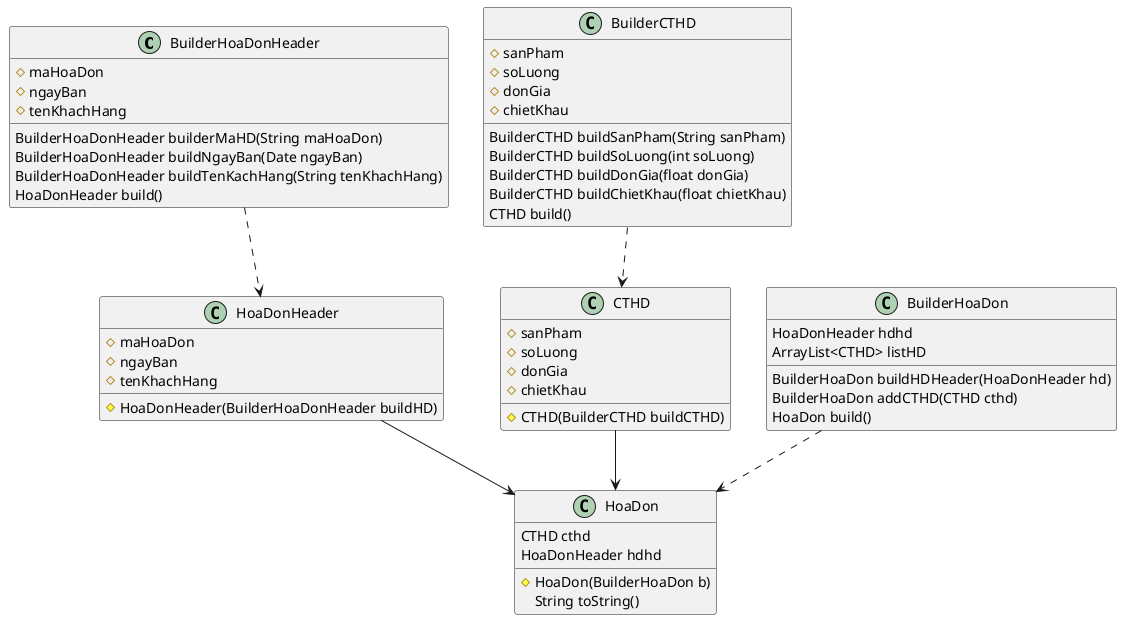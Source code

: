 @startuml
'https://plantuml.com/sequence-diagram
class BuilderHoaDonHeader{
    #maHoaDon
    #ngayBan
    #tenKhachHang
    BuilderHoaDonHeader builderMaHD(String maHoaDon)
    BuilderHoaDonHeader buildNgayBan(Date ngayBan)
    BuilderHoaDonHeader buildTenKachHang(String tenKhachHang)
    HoaDonHeader build()
}
class HoaDonHeader{
    #maHoaDon
    #ngayBan
    #tenKhachHang
    #HoaDonHeader(BuilderHoaDonHeader buildHD)
}
class CTHD{
    #sanPham
    #soLuong
    #donGia
    #chietKhau
    #CTHD(BuilderCTHD buildCTHD)
}
class BuilderCTHD{
    #sanPham
    #soLuong
    #donGia
    #chietKhau
    BuilderCTHD buildSanPham(String sanPham)
    BuilderCTHD buildSoLuong(int soLuong)
    BuilderCTHD buildDonGia(float donGia)
    BuilderCTHD buildChietKhau(float chietKhau)
    CTHD build()
}
class BuilderHoaDon{
    HoaDonHeader hdhd
    ArrayList<CTHD> listHD
    BuilderHoaDon buildHDHeader(HoaDonHeader hd)
    BuilderHoaDon addCTHD(CTHD cthd)
    HoaDon build()
}
class HoaDon{
    CTHD cthd
    HoaDonHeader hdhd
    # HoaDon(BuilderHoaDon b)
    String toString()
}
BuilderHoaDonHeader..> HoaDonHeader
BuilderCTHD..> CTHD
CTHD --> HoaDon
HoaDonHeader --> HoaDon
BuilderHoaDon..> HoaDon

@enduml